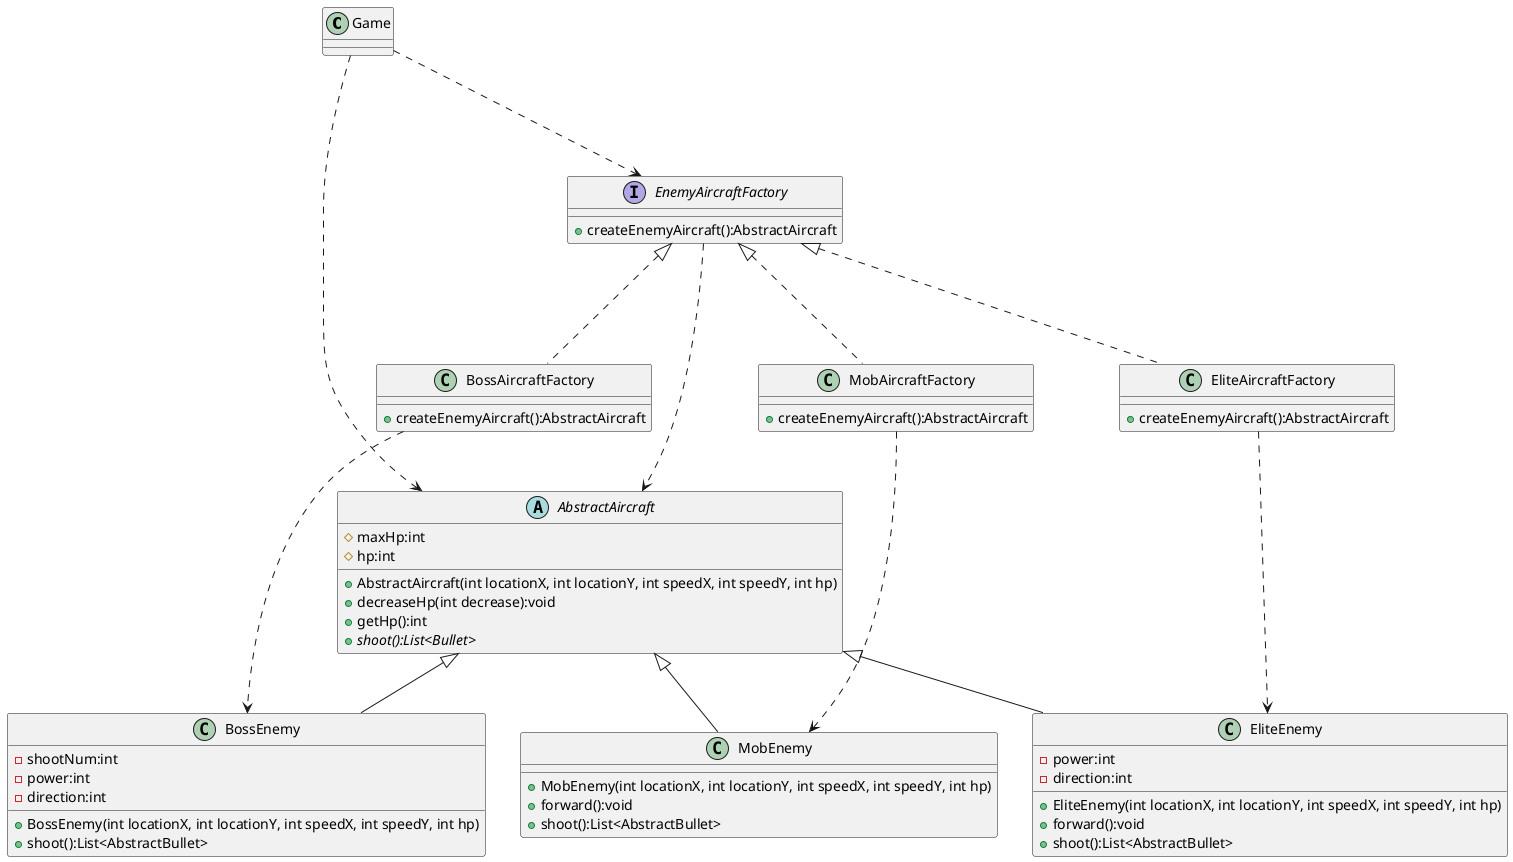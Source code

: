 @startuml
'https://plantuml.com/class-diagram
class Game{


}


Game ...> EnemyAircraftFactory
Game ...> AbstractAircraft

Interface EnemyAircraftFactory{
    + createEnemyAircraft():AbstractAircraft
}

abstract class AbstractAircraft
{
	# maxHp:int
    # hp:int
    + AbstractAircraft(int locationX, int locationY, int speedX, int speedY, int hp)
    + decreaseHp(int decrease):void
    + getHp():int
    + {abstract} shoot():List<Bullet>
 }

EnemyAircraftFactory ...> AbstractAircraft


class MobAircraftFactory{
    + createEnemyAircraft():AbstractAircraft
}
class EliteAircraftFactory{
    + createEnemyAircraft():AbstractAircraft
}

class BossAircraftFactory{
    + createEnemyAircraft():AbstractAircraft
}
EnemyAircraftFactory <|... MobAircraftFactory
EnemyAircraftFactory <|... EliteAircraftFactory
EnemyAircraftFactory <|... BossAircraftFactory

MobAircraftFactory ...> MobEnemy
EliteAircraftFactory ...> EliteEnemy
BossAircraftFactory ...> BossEnemy

AbstractAircraft <|-- MobEnemy
AbstractAircraft <|-- EliteEnemy
AbstractAircraft <|-- BossEnemy


class MobEnemy {
    + MobEnemy(int locationX, int locationY, int speedX, int speedY, int hp)
    + forward():void
    + shoot():List<AbstractBullet>
}

class EliteEnemy {
    - power:int
    - direction:int
    + EliteEnemy(int locationX, int locationY, int speedX, int speedY, int hp)
    + forward():void
    + shoot():List<AbstractBullet>
}

class BossEnemy {
    - shootNum:int
    - power:int
    - direction:int
    + BossEnemy(int locationX, int locationY, int speedX, int speedY, int hp)
    + shoot():List<AbstractBullet>
}

@enduml